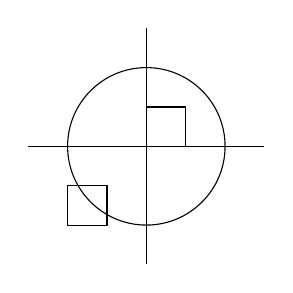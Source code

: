 \begin{tikzpicture}
  \draw (-1.5,0) -- (1.5,0);
  \draw (0,-1.5) -- (0,1.5);
  \draw (0,0) circle [radius=1cm];
  \draw (0,0) rectangle (0.5,0.5);
  \draw (-0.5,-0.5) rectangle (-1,-1);
\end{tikzpicture}